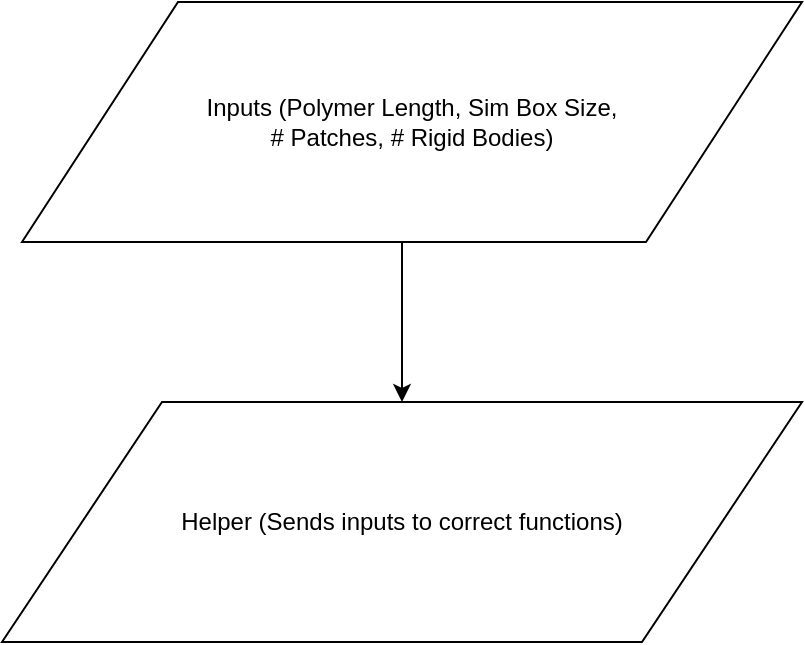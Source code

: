 <mxfile version="10.6.7" type="github"><diagram id="n-_NsrjYG6brRbzknhs5" name="Page-1"><mxGraphModel dx="540" dy="797" grid="1" gridSize="10" guides="1" tooltips="1" connect="1" arrows="1" fold="1" page="1" pageScale="1" pageWidth="850" pageHeight="1100" math="0" shadow="0"><root><mxCell id="0"/><mxCell id="1" parent="0"/><mxCell id="nE2HQ70ygGyGU_WO3h0r-1" value="Inputs (Polymer Length, Sim Box Size, &lt;br&gt;# Patches, # Rigid Bodies)" style="shape=parallelogram;perimeter=parallelogramPerimeter;whiteSpace=wrap;html=1;" parent="1" vertex="1"><mxGeometry x="50" width="390" height="120" as="geometry"/></mxCell><mxCell id="yds2MXiuwP6Y2A5RUSSw-1" value="" style="endArrow=classic;html=1;entryX=0.5;entryY=0;entryDx=0;entryDy=0;" edge="1" parent="1" target="yds2MXiuwP6Y2A5RUSSw-2"><mxGeometry width="50" height="50" relative="1" as="geometry"><mxPoint x="240" y="120" as="sourcePoint"/><mxPoint x="240" y="160" as="targetPoint"/></mxGeometry></mxCell><mxCell id="yds2MXiuwP6Y2A5RUSSw-2" value="Helper (Sends inputs to correct functions)" style="shape=parallelogram;perimeter=parallelogramPerimeter;whiteSpace=wrap;html=1;" vertex="1" parent="1"><mxGeometry x="40" y="200" width="400" height="120" as="geometry"/></mxCell></root></mxGraphModel></diagram></mxfile>